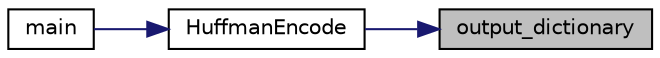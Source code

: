 digraph "output_dictionary"
{
 // LATEX_PDF_SIZE
  edge [fontname="Helvetica",fontsize="10",labelfontname="Helvetica",labelfontsize="10"];
  node [fontname="Helvetica",fontsize="10",shape=record];
  rankdir="RL";
  Node1 [label="output_dictionary",height=0.2,width=0.4,color="black", fillcolor="grey75", style="filled", fontcolor="black",tooltip=" "];
  Node1 -> Node2 [dir="back",color="midnightblue",fontsize="10",style="solid",fontname="Helvetica"];
  Node2 [label="HuffmanEncode",height=0.2,width=0.4,color="black", fillcolor="white", style="filled",URL="$_helpers_8cpp.html#ab819d9e0407e64baa1d773ced0975df2",tooltip=" "];
  Node2 -> Node3 [dir="back",color="midnightblue",fontsize="10",style="solid",fontname="Helvetica"];
  Node3 [label="main",height=0.2,width=0.4,color="black", fillcolor="white", style="filled",URL="$huffman-coding_8cpp.html#a3c04138a5bfe5d72780bb7e82a18e627",tooltip=" "];
}
